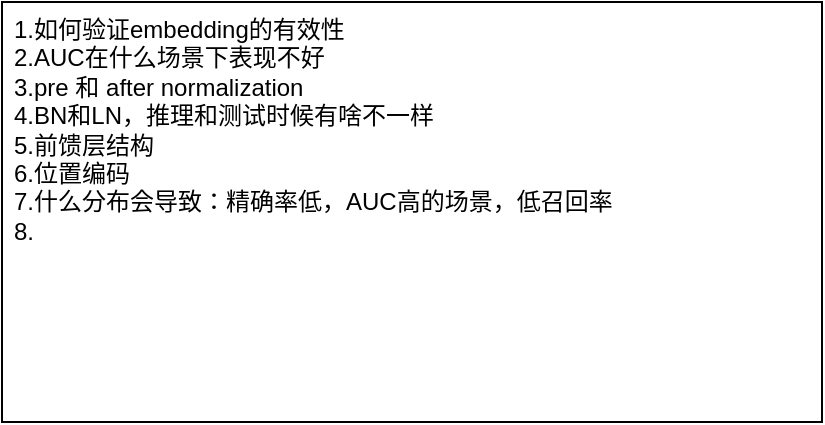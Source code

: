 <mxfile version="24.7.10">
  <diagram name="第 1 页" id="p7bdQWLHZcDDAwyAclO7">
    <mxGraphModel dx="660" dy="360" grid="1" gridSize="10" guides="1" tooltips="1" connect="1" arrows="1" fold="1" page="0" pageScale="1" pageWidth="827" pageHeight="1169" math="0" shadow="0">
      <root>
        <mxCell id="0" />
        <mxCell id="1" parent="0" />
        <mxCell id="JpPuyHW-M_ndnzIqGpJT-1" value="1.如何验证embedding的有效性&lt;div&gt;2.AUC在什么场景下表现不好&lt;/div&gt;&lt;div&gt;3.pre 和 after normalization&lt;/div&gt;&lt;div&gt;4.BN和LN，推理和测试时候有啥不一样&lt;/div&gt;&lt;div&gt;5.前馈层结构&lt;/div&gt;&lt;div&gt;6.位置编码&lt;/div&gt;&lt;div&gt;7.什么分布会导致：精确率低，AUC高的场景，低召回率&lt;/div&gt;&lt;div&gt;8.&lt;/div&gt;" style="rounded=0;whiteSpace=wrap;html=1;align=left;verticalAlign=top;spacingLeft=4;" vertex="1" parent="1">
          <mxGeometry x="60" y="190" width="410" height="210" as="geometry" />
        </mxCell>
      </root>
    </mxGraphModel>
  </diagram>
</mxfile>
